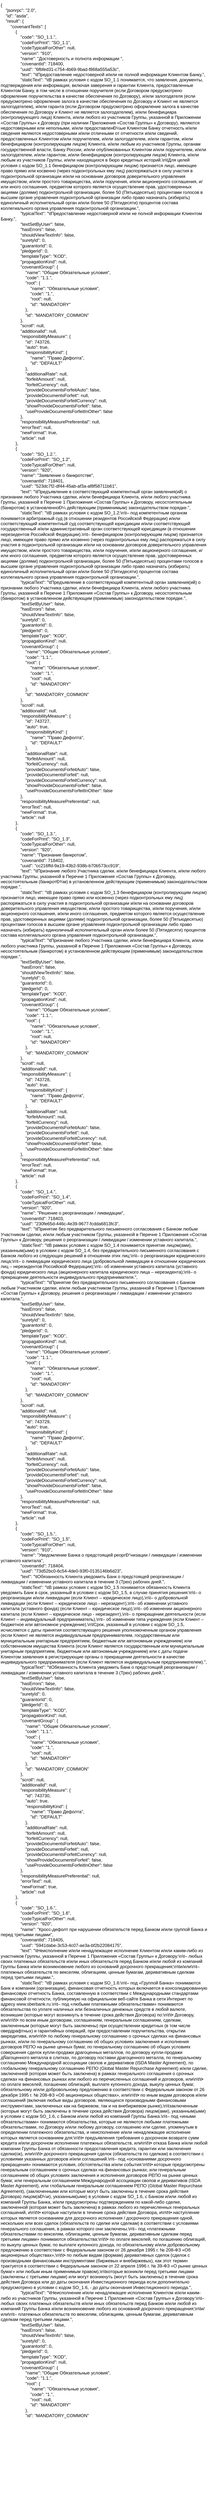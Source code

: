 <mxfile version="27.1.4">
  <diagram name="Страница — 1" id="WULPb32uHRo-QUS4CWuH">
    <mxGraphModel dx="1372" dy="743" grid="1" gridSize="10" guides="1" tooltips="1" connect="1" arrows="1" fold="1" page="1" pageScale="1" pageWidth="827" pageHeight="1169" math="0" shadow="0">
      <root>
        <mxCell id="0" />
        <mxCell id="1" parent="0" />
        <UserObject label="{&#xa;    &quot;jsonrpc&quot;: &quot;2.0&quot;,&#xa;    &quot;id&quot;: &quot;asda&quot;,&#xa;    &quot;result&quot;: {&#xa;        &quot;covenantTexts&quot;: [&#xa;            {&#xa;                &quot;code&quot;: &quot;SO_1.1.&quot;,&#xa;                &quot;codeForPrint&quot;: &quot;SO_1.1&quot;,&#xa;                &quot;codeTypicalForOther&quot;: null,&#xa;                &quot;version&quot;: &quot;910&quot;,&#xa;                &quot;name&quot;: &quot;Достоверность и полнота информации &quot;,&#xa;                &quot;covenantId&quot;: 718400,&#xa;                &quot;uuid&quot;: &quot;6fbfed31-c754-4b69-9bad-f868a555a53c&quot;,&#xa;                &quot;text&quot;: &quot;\tПредоставление недостоверной и/или не полной информации Клиентом Банку.&quot;,&#xa;                &quot;staticText&quot;: &quot;\tВ рамках условия с кодом SO_1.1 понимается, что заявления, документы, подтверждения или информация, включая заверения и гарантии Клиента, предоставленные Клиентом Банку, в том числе в отношении поручителя (если Договором предусмотрено оформление поручительства в качестве обеспечения по Договору), и/или залогодателя (если предусмотрено оформление залога в качестве обеспечения по Договору и Клиент не является залогодателем), и/или гаранта (если Договором предусмотрено оформление залога в качестве обеспечения по Договору и Клиент не является залогодателем), и/или бенефициара (контролирующего лица) Клиента, и/или любого из участников Группы, указанной в Приложении «Состав Группы» к Договору (при наличии Приложения «Состав Группы» к Договору), являются недостоверными или неполными, и/или предоставленÐ½ые Клиентом Банку отчетность и/или сведения являются недостоверными и/или отличными от отчетности и/или сведений, предоставленных Клиентом и/или поручителем, и/или залогодателем, и/или гарантом, и/или бенефициаром (контролирующим лицом) Клиента, и/или любым из участников Группы, органам государственной власти, Банку России, и/или опубликованных Клиентом и/или поручителем, и/или залогодателем, и/или гарантом, и/или бенефициаром (контролирующим лицом) Клиента, и/или любым из участников Группы, и/или находящихся в бюро кредитных историй.\n\tДля целей условия с кодом SO_1.1 бенефициаром (контролирующим лицом) признается лицо, имеющее право прямо или косвенно (через подконтрольных ему лиц) распоряжаться в силу участия в подконтрольной организации и/или на основании договоров доверительного управления имуществом, и/или простого товарищества, и/или поручения, и/или акционерного соглашения, и/или иного соглашения, предметом которого является осуществление прав, удостоверенных акциями (долями) подконтрольной организации, более 50 (Пятьюдесятью) процентами голосов в высшем органе управления подконтрольной организации либо право назначать (избирать) единоличный исполнительный орган и/или более 50 (Пятидесяти) процентов состава коллегиального органа управления подконтрольной организации.&quot;,&#xa;                &quot;typicalText&quot;: &quot;\tПредоставление недостоверной и/или не полной информации Клиентом Банку.&quot;,&#xa;                &quot;textSetByUser&quot;: false,&#xa;                &quot;hasErrors&quot;: false,&#xa;                &quot;shouldViewTextInfo&quot;: false,&#xa;                &quot;suretyId&quot;: 0,&#xa;                &quot;guarantorId&quot;: 0,&#xa;                &quot;pledgerId&quot;: 0,&#xa;                &quot;templateType&quot;: &quot;KOD&quot;,&#xa;                &quot;propagationKind&quot;: null,&#xa;                &quot;covenantGroup&quot;: {&#xa;                    &quot;name&quot;: &quot;Общие Обязательные условия&quot;,&#xa;                    &quot;code&quot;: &quot;1.1.&quot;,&#xa;                    &quot;root&quot;: {&#xa;                        &quot;name&quot;: &quot;Обязательные условия&quot;,&#xa;                        &quot;code&quot;: &quot;1.&quot;,&#xa;                        &quot;root&quot;: null,&#xa;                        &quot;id&quot;: &quot;MANDATORY&quot;&#xa;                    },&#xa;                    &quot;id&quot;: &quot;MANDATORY_COMMON&quot;&#xa;                },&#xa;                &quot;scroll&quot;: null,&#xa;                &quot;additionalId&quot;: null,&#xa;                &quot;responsibilityMeasure&quot;: {&#xa;                    &quot;id&quot;: 743726,&#xa;                    &quot;auto&quot;: true,&#xa;                    &quot;responsibilityKind&quot;: {&#xa;                        &quot;name&quot;: &quot;Право Дефолта&quot;,&#xa;                        &quot;id&quot;: &quot;DEFAULT&quot;&#xa;                    },&#xa;                    &quot;additionalRate&quot;: null,&#xa;                    &quot;forfeitAmount&quot;: null,&#xa;                    &quot;forfeitCurrency&quot;: null,&#xa;                    &quot;provideDocumentsForfeitAuto&quot;: false,&#xa;                    &quot;provideDocumentsForfeit&quot;: null,&#xa;                    &quot;provideDocumentsForfeitCurrency&quot;: null,&#xa;                    &quot;showProvideDocumentsForfeit&quot;: false,&#xa;                    &quot;useProvideDocumentsForfeitInOther&quot;: false&#xa;                },&#xa;                &quot;responsibilityMeasurePreferential&quot;: null,&#xa;                &quot;errorText&quot;: null,&#xa;                &quot;newFormat&quot;: true,&#xa;                &quot;article&quot;: null&#xa;            },&#xa;            {&#xa;                &quot;code&quot;: &quot;SO_1.2.&quot;,&#xa;                &quot;codeForPrint&quot;: &quot;SO_1.2&quot;,&#xa;                &quot;codeTypicalForOther&quot;: null,&#xa;                &quot;version&quot;: &quot;920&quot;,&#xa;                &quot;name&quot;: &quot;Заявление о банкротстве&quot;,&#xa;                &quot;covenantId&quot;: 718401,&#xa;                &quot;uuid&quot;: &quot;523dc7f2-df44-45ab-af3a-af8f58711b61&quot;,&#xa;                &quot;text&quot;: &quot;\tПредъявление в соответствующий компетентный орган заявления(ий) о признании любого Участника сделки, и/или бенефициара Клиента, и/или любого участника Группы, указанной в Перечне 1 Приложения «Состав Группы» к Договору, несостоятельным (банкротом) в установленноÐ¼ действующим (применимым) законодательством порядке.&quot;,&#xa;                &quot;staticText&quot;: &quot;\tВ рамках условия с кодом SO_1.2:\n\t– под компетентным органом понимается арбитражный суд (в отношении резидентов Российской Федерации) и/или соответствующий компетентный суд соответствующей юрисдикции и/или соответствующий государственный и/или административный орган соответствующей юрисдикции (в отношении нерезидентов Российской Федерации).\n\t– бенефициаром (контролирующим лицом) признается лицо, имеющее право прямо или косвенно (через подконтрольных ему лиц) распоряжаться в силу участия в подконтрольной организации и/или на основании договоров доверительного управления имуществом, и/или простого товарищества, и/или поручения, и/или акционерного соглашения, и/или иного соглашения, предметом которого является осуществление прав, удостоверенных акциями (долями) подконтрольной организации, более 50 (Пятьюдесятью) процентами голосов в высшем органе управления подконтрольной организации либо право назначать (избирать) единоличный исполнительный орган и/или более 50 (Пятидесяти) процентов состава коллегиального органа управления подконтрольной организации.&quot;,&#xa;                &quot;typicalText&quot;: &quot;\tПредъявление в соответствующий компетентный орган заявления(ий) о признании любого Участника сделки, и/или бенефициара Клиента, и/или любого участника Группы, указанной в Перечне 1 Приложения «Состав Группы» к Договору, несостоятельным (банкротом) в установленном действующим (применимым) законодательством порядке.&quot;,&#xa;                &quot;textSetByUser&quot;: false,&#xa;                &quot;hasErrors&quot;: false,&#xa;                &quot;shouldViewTextInfo&quot;: false,&#xa;                &quot;suretyId&quot;: 0,&#xa;                &quot;guarantorId&quot;: 0,&#xa;                &quot;pledgerId&quot;: 0,&#xa;                &quot;templateType&quot;: &quot;KOD&quot;,&#xa;                &quot;propagationKind&quot;: null,&#xa;                &quot;covenantGroup&quot;: {&#xa;                    &quot;name&quot;: &quot;Общие Обязательные условия&quot;,&#xa;                    &quot;code&quot;: &quot;1.1.&quot;,&#xa;                    &quot;root&quot;: {&#xa;                        &quot;name&quot;: &quot;Обязательные условия&quot;,&#xa;                        &quot;code&quot;: &quot;1.&quot;,&#xa;                        &quot;root&quot;: null,&#xa;                        &quot;id&quot;: &quot;MANDATORY&quot;&#xa;                    },&#xa;                    &quot;id&quot;: &quot;MANDATORY_COMMON&quot;&#xa;                },&#xa;                &quot;scroll&quot;: null,&#xa;                &quot;additionalId&quot;: null,&#xa;                &quot;responsibilityMeasure&quot;: {&#xa;                    &quot;id&quot;: 743727,&#xa;                    &quot;auto&quot;: true,&#xa;                    &quot;responsibilityKind&quot;: {&#xa;                        &quot;name&quot;: &quot;Право Дефолта&quot;,&#xa;                        &quot;id&quot;: &quot;DEFAULT&quot;&#xa;                    },&#xa;                    &quot;additionalRate&quot;: null,&#xa;                    &quot;forfeitAmount&quot;: null,&#xa;                    &quot;forfeitCurrency&quot;: null,&#xa;                    &quot;provideDocumentsForfeitAuto&quot;: false,&#xa;                    &quot;provideDocumentsForfeit&quot;: null,&#xa;                    &quot;provideDocumentsForfeitCurrency&quot;: null,&#xa;                    &quot;showProvideDocumentsForfeit&quot;: false,&#xa;                    &quot;useProvideDocumentsForfeitInOther&quot;: false&#xa;                },&#xa;                &quot;responsibilityMeasurePreferential&quot;: null,&#xa;                &quot;errorText&quot;: null,&#xa;                &quot;newFormat&quot;: true,&#xa;                &quot;article&quot;: null&#xa;            },&#xa;            {&#xa;                &quot;code&quot;: &quot;SO_1.3.&quot;,&#xa;                &quot;codeForPrint&quot;: &quot;SO_1.3&quot;,&#xa;                &quot;codeTypicalForOther&quot;: null,&#xa;                &quot;version&quot;: &quot;920&quot;,&#xa;                &quot;name&quot;: &quot;Признание банкротом&quot;,&#xa;                &quot;covenantId&quot;: 718402,&#xa;                &quot;uuid&quot;: &quot;cc216ffd-9a19-43b2-938b-b70b573cc919&quot;,&#xa;                &quot;text&quot;: &quot;\tПризнание любого Участника сделки, и/или бенефициара Клиента, и/или любого участника Группы, указанной в Перечне 1 Приложения «Состав Группы» к Договору, несостоятельным (банкротÐ¾м) в установленном действующим (применимым) законодательством порядке.&quot;,&#xa;                &quot;staticText&quot;: &quot;\tВ рамках условия с кодом SO_1.3 бенефициаром (контролирующим лицом) признается лицо, имеющее право прямо или косвенно (через подконтрольных ему лиц) распоряжаться в силу участия в подконтрольной организации и/или на основании договоров доверительного управления имуществом, и/или простого товарищества, и/или поручения, и/или акционерного соглашения, и/или иного соглашения, предметом которого является осуществление прав, удостоверенных акциями (долями) подконтрольной организации, более 50 (Пятьюдесятью) процентами голосов в высшем органе управления подконтрольной организации либо право назначать (избирать) единоличный исполнительный орган и/или более 50 (Пятидесяти) процентов состава коллегиального органа управления подконтрольной организации.&quot;,&#xa;                &quot;typicalText&quot;: &quot;\tПризнание любого Участника сделки, и/или бенефициара Клиента, и/или любого участника Группы, указанной в Перечне 1 Приложения «Состав Группы» к Договору, несостоятельным (банкротом) в установленном действующим (применимым) законодательством порядке.&quot;,&#xa;                &quot;textSetByUser&quot;: false,&#xa;                &quot;hasErrors&quot;: false,&#xa;                &quot;shouldViewTextInfo&quot;: false,&#xa;                &quot;suretyId&quot;: 0,&#xa;                &quot;guarantorId&quot;: 0,&#xa;                &quot;pledgerId&quot;: 0,&#xa;                &quot;templateType&quot;: &quot;KOD&quot;,&#xa;                &quot;propagationKind&quot;: null,&#xa;                &quot;covenantGroup&quot;: {&#xa;                    &quot;name&quot;: &quot;Общие Обязательные условия&quot;,&#xa;                    &quot;code&quot;: &quot;1.1.&quot;,&#xa;                    &quot;root&quot;: {&#xa;                        &quot;name&quot;: &quot;Обязательные условия&quot;,&#xa;                        &quot;code&quot;: &quot;1.&quot;,&#xa;                        &quot;root&quot;: null,&#xa;                        &quot;id&quot;: &quot;MANDATORY&quot;&#xa;                    },&#xa;                    &quot;id&quot;: &quot;MANDATORY_COMMON&quot;&#xa;                },&#xa;                &quot;scroll&quot;: null,&#xa;                &quot;additionalId&quot;: null,&#xa;                &quot;responsibilityMeasure&quot;: {&#xa;                    &quot;id&quot;: 743728,&#xa;                    &quot;auto&quot;: true,&#xa;                    &quot;responsibilityKind&quot;: {&#xa;                        &quot;name&quot;: &quot;Право Дефолта&quot;,&#xa;                        &quot;id&quot;: &quot;DEFAULT&quot;&#xa;                    },&#xa;                    &quot;additionalRate&quot;: null,&#xa;                    &quot;forfeitAmount&quot;: null,&#xa;                    &quot;forfeitCurrency&quot;: null,&#xa;                    &quot;provideDocumentsForfeitAuto&quot;: false,&#xa;                    &quot;provideDocumentsForfeit&quot;: null,&#xa;                    &quot;provideDocumentsForfeitCurrency&quot;: null,&#xa;                    &quot;showProvideDocumentsForfeit&quot;: false,&#xa;                    &quot;useProvideDocumentsForfeitInOther&quot;: false&#xa;                },&#xa;                &quot;responsibilityMeasurePreferential&quot;: null,&#xa;                &quot;errorText&quot;: null,&#xa;                &quot;newFormat&quot;: true,&#xa;                &quot;article&quot;: null&#xa;            },&#xa;            {&#xa;                &quot;code&quot;: &quot;SO_1.4.&quot;,&#xa;                &quot;codeForPrint&quot;: &quot;SO_1.4&quot;,&#xa;                &quot;codeTypicalForOther&quot;: null,&#xa;                &quot;version&quot;: &quot;920&quot;,&#xa;                &quot;name&quot;: &quot;Решение о реорганизации / ликвидации&quot;,&#xa;                &quot;covenantId&quot;: 718403,&#xa;                &quot;uuid&quot;: &quot;230fe65d-446c-4e39-9677-fcdda6813fc3&quot;,&#xa;                &quot;text&quot;: &quot;\tПринятие без предварительного письменного согласования с Банком любым Участником сделки, и/или любым участником Группы, указанной в Перечне 1 Приложения «Состав Группы» к Договору, решения о реорганизации / ликвидации / изменении уставного капитала.&quot;,&#xa;                &quot;staticText&quot;: &quot;\tВ рамках условия с кодом SO_1.4 понимается принятие лицом(ами), указанным(ыми) в условии с кодом SO_1.4, без предварительного письменного согласования с Банком любого из следующих решений в отношении этих лиц:\n\t– о реорганизации юридического лица;\n\t– о ликвидации юридического лица (добровольной ликвидации в отношении юридических лиц – нерезидентов Российской Федерации);\n\t– об изменении уставного капитала (уставного фонда) юридического лица (акционерного капитала юридического лица – нерезидента);\n\t– о прекращении деятельности индивидуального предпринимателя.&quot;,&#xa;                &quot;typicalText&quot;: &quot;\tПринятие без предварительного письменного согласования с Банком любым Участником сделки, и/или любым участником Группы, указанной в Перечне 1 Приложения «Состав Группы» к Договору, решения о реорганизации / ликвидации / изменении уставного капитала.&quot;,&#xa;                &quot;textSetByUser&quot;: false,&#xa;                &quot;hasErrors&quot;: false,&#xa;                &quot;shouldViewTextInfo&quot;: false,&#xa;                &quot;suretyId&quot;: 0,&#xa;                &quot;guarantorId&quot;: 0,&#xa;                &quot;pledgerId&quot;: 0,&#xa;                &quot;templateType&quot;: &quot;KOD&quot;,&#xa;                &quot;propagationKind&quot;: null,&#xa;                &quot;covenantGroup&quot;: {&#xa;                    &quot;name&quot;: &quot;Общие Обязательные условия&quot;,&#xa;                    &quot;code&quot;: &quot;1.1.&quot;,&#xa;                    &quot;root&quot;: {&#xa;                        &quot;name&quot;: &quot;Обязательные условия&quot;,&#xa;                        &quot;code&quot;: &quot;1.&quot;,&#xa;                        &quot;root&quot;: null,&#xa;                        &quot;id&quot;: &quot;MANDATORY&quot;&#xa;                    },&#xa;                    &quot;id&quot;: &quot;MANDATORY_COMMON&quot;&#xa;                },&#xa;                &quot;scroll&quot;: null,&#xa;                &quot;additionalId&quot;: null,&#xa;                &quot;responsibilityMeasure&quot;: {&#xa;                    &quot;id&quot;: 743729,&#xa;                    &quot;auto&quot;: true,&#xa;                    &quot;responsibilityKind&quot;: {&#xa;                        &quot;name&quot;: &quot;Право Дефолта&quot;,&#xa;                        &quot;id&quot;: &quot;DEFAULT&quot;&#xa;                    },&#xa;                    &quot;additionalRate&quot;: null,&#xa;                    &quot;forfeitAmount&quot;: null,&#xa;                    &quot;forfeitCurrency&quot;: null,&#xa;                    &quot;provideDocumentsForfeitAuto&quot;: false,&#xa;                    &quot;provideDocumentsForfeit&quot;: null,&#xa;                    &quot;provideDocumentsForfeitCurrency&quot;: null,&#xa;                    &quot;showProvideDocumentsForfeit&quot;: false,&#xa;                    &quot;useProvideDocumentsForfeitInOther&quot;: false&#xa;                },&#xa;                &quot;responsibilityMeasurePreferential&quot;: null,&#xa;                &quot;errorText&quot;: null,&#xa;                &quot;newFormat&quot;: true,&#xa;                &quot;article&quot;: null&#xa;            },&#xa;            {&#xa;                &quot;code&quot;: &quot;SO_1.5.&quot;,&#xa;                &quot;codeForPrint&quot;: &quot;SO_1.5&quot;,&#xa;                &quot;codeTypicalForOther&quot;: null,&#xa;                &quot;version&quot;: &quot;910&quot;,&#xa;                &quot;name&quot;: &quot;Уведомление Банка о предстоящей реоргÐ°низации / ликвидации / изменении уставного капитала&quot;,&#xa;                &quot;covenantId&quot;: 718404,&#xa;                &quot;uuid&quot;: &quot;73d52bc0-6c54-4de0-93f0-0135146b6d23&quot;,&#xa;                &quot;text&quot;: &quot;\tОбязанность Клиента уведомить Банк о предстоящей реорганизации / ликвидации / изменении уставного капитала в течение 3 (Трех) рабочих дней.&quot;,&#xa;                &quot;staticText&quot;: &quot;\tВ рамках условия с кодом SO_1.5 понимается обязанность Клиента уведомить Банк в срок, указанный в условии с кодом SO_1.5, в случае принятия решения:\n\t– о реорганизации и/или ликвидации (если Клиент – юридическое лицо),\n\t– о добровольной ликвидации (если Клиент – юридическое лицо - нерезидент),\n\t– об изменении уставного капитала (уставного фонда) (если Клиент – юридическое лицо),\n\t– об изменении акционерного капитала (если Клиент – юридическое лицо - нерезидент),\n\t– о прекращении деятельности (если Клиент – индивидуальный предприниматель),\n\t– об изменении типа учреждения (если Клиент – бюджетное или автономное учреждение).\n\tСрок, указанный в условии с кодом SO_1.5, исчисляется с даты принятия соответствующего решения уполномоченным органом управления (если Клиент не является индивидуальным предпринимателем, государственным или муниципальным унитарным предприятием, бюджетным или автономным учреждением) или собственником имущества Клиента (если Клиент является государственным или муниципальным унитарным предприятием, бюджетным или автономным учреждением) или с даты подачи Клиентом заявления в регистрирующие органы о прекращении деятельности в качестве индивидуального предпринимателя (если Клиент является индивидуальным предпринимателем).&quot;,&#xa;                &quot;typicalText&quot;: &quot;\tОбязанность Клиента уведомить Банк о предстоящей реорганизации / ликвидации / изменении уставного капитала в течение 3 (Трех) рабочих дней.&quot;,&#xa;                &quot;textSetByUser&quot;: false,&#xa;                &quot;hasErrors&quot;: false,&#xa;                &quot;shouldViewTextInfo&quot;: false,&#xa;                &quot;suretyId&quot;: 0,&#xa;                &quot;guarantorId&quot;: 0,&#xa;                &quot;pledgerId&quot;: 0,&#xa;                &quot;templateType&quot;: &quot;KOD&quot;,&#xa;                &quot;propagationKind&quot;: null,&#xa;                &quot;covenantGroup&quot;: {&#xa;                    &quot;name&quot;: &quot;Общие Обязательные условия&quot;,&#xa;                    &quot;code&quot;: &quot;1.1.&quot;,&#xa;                    &quot;root&quot;: {&#xa;                        &quot;name&quot;: &quot;Обязательные условия&quot;,&#xa;                        &quot;code&quot;: &quot;1.&quot;,&#xa;                        &quot;root&quot;: null,&#xa;                        &quot;id&quot;: &quot;MANDATORY&quot;&#xa;                    },&#xa;                    &quot;id&quot;: &quot;MANDATORY_COMMON&quot;&#xa;                },&#xa;                &quot;scroll&quot;: null,&#xa;                &quot;additionalId&quot;: null,&#xa;                &quot;responsibilityMeasure&quot;: {&#xa;                    &quot;id&quot;: 743730,&#xa;                    &quot;auto&quot;: true,&#xa;                    &quot;responsibilityKind&quot;: {&#xa;                        &quot;name&quot;: &quot;Право Дефолта&quot;,&#xa;                        &quot;id&quot;: &quot;DEFAULT&quot;&#xa;                    },&#xa;                    &quot;additionalRate&quot;: null,&#xa;                    &quot;forfeitAmount&quot;: null,&#xa;                    &quot;forfeitCurrency&quot;: null,&#xa;                    &quot;provideDocumentsForfeitAuto&quot;: false,&#xa;                    &quot;provideDocumentsForfeit&quot;: null,&#xa;                    &quot;provideDocumentsForfeitCurrency&quot;: null,&#xa;                    &quot;showProvideDocumentsForfeit&quot;: false,&#xa;                    &quot;useProvideDocumentsForfeitInOther&quot;: false&#xa;                },&#xa;                &quot;responsibilityMeasurePreferential&quot;: null,&#xa;                &quot;errorText&quot;: null,&#xa;                &quot;newFormat&quot;: true,&#xa;                &quot;article&quot;: null&#xa;            },&#xa;            {&#xa;                &quot;code&quot;: &quot;SO_1.6.&quot;,&#xa;                &quot;codeForPrint&quot;: &quot;SO_1.6&quot;,&#xa;                &quot;codeTypicalForOther&quot;: null,&#xa;                &quot;version&quot;: &quot;920&quot;,&#xa;                &quot;name&quot;: &quot;Кросс-дефолт при нарушении обязательств перед Банком и/или группой Банка и перед третьими лицами&quot;,&#xa;                &quot;covenantId&quot;: 718405,&#xa;                &quot;uuid&quot;: &quot;5941dabe-3c53-4c07-ae3a-bf2b22084175&quot;,&#xa;                &quot;text&quot;: &quot;\tНеисполнение и/или ненадлежащее исполнение Клиентом и/или каким-либо из участников Группы, указанной в Перечне 1 Приложения «Состав Группы» к Договору:\n\t– любых своих платежных обязательств и/или иных обязательств перед Банком и/или любой из компаний Группы Банка и/или возникновение любого из оснований досрочного прекращения;\n\tи/или\n\t– платежных обязательств по векселям, облигациям, ценным бумагам, деривативным сделкам перед третьими лицами.&quot;,&#xa;                &quot;staticText&quot;: &quot;\tВ рамках условия с кодом SO_1.6:\n\t– под «Группой Банка» понимаются Банк и компании (организации), финансовая отчетность которых включается в консолидированную финансовую отчетность Банка, составленную в соответствии с Международными стандартами финансовой отчетности, публикуемую на официальном веб-сайте Банка в сети Интернет по адресу www.sberbank.ru.\n\t– под «любыми платежными обязательствами» понимаются обязательства по уплате наличных или безналичных денежных средств в любой валюте, возникшие (которые могут возникнуть в течение срока действия Договора) по:\n\t\t• Договору, или\n\t\t• по всем иным договорам, соглашениям, генеральным соглашениям, сделкам, заключенным (которые могут быть заключены) при осуществлении кредитных (в том числе овердрафтных) и гарантийных операций, при предоставлении поручительства, открытии аккредитива, или\n\t\t• по любому генеральному соглашению о срочных сделках на финансовых рынках, и/или по генеральному соглашению об общих условиях заключения и исполнения договоров РЕПО на рынке ценных бумаг, по генеральному соглашению об общих условиях совершения сделок купли-продажи драгоценных металлов, по договору купли-продажи дÑагоценного металла в слитках, по договору поставки драгоценного металла, по генеральному соглашению Международной ассоциации свопов и деривативов (ISDA Master Agreement), по глобальному генеральному соглашению РЕПО (Global Master Repurchase Agreement) и/или сделке, заключенной (которая может быть заключена) в рамках генерального соглашения о срочных сделках на финансовых рынках или любого из перечисленных соглашений и договоров, или\n\t\t• по оплате векселей, погашению облигаций, выплате купонного дохода, выкупу ценных бумаг, обязательному и/или добровольному предложению в соответствии с Федеральным законом от 26 декабря 1995 г. № 208-ФЗ «Об акционерных обществах», или\n\t\t• по иным видам договоров и/или соглашений (включая любые виды договоров, являющихся производными финансовыми инструментами, заключенных как на биржевом, так и на внебиржевом рынке),\n\tзаключенным (которые могут быть заключены в течение срока действия Договора) лицом(ами), указанным(ыми) в условии с кодом SO_1.6, с Банком и/или любой из компаний Группы Банка.\n\t– под «иными обязательствами» понимаются обязательства, которые не являются любыми платежными обязательствами, по Договору и/или любому договору, соглашению или сделке, упомянутым в определении платежного обязательства, и неисполнение и/или ненадлежащее исполнение которых является основанием для:\n\t\t• предъявления требования о досрочном возврате сумм кредита и/или досрочном исполнении платежных обязательств, или\n\t\t• отказа Банка и/или любой компании Группы Банка от обязанности предоставления кредита, гарантии или заключения сделки(ок), или\n\t\t• досрочного прекращения сделок (обязательств по сделкам) в соответствии с условиями указанных договоров и/или соглашений.\n\t– под «основаниями досрочного прекращения» понимаются условия, обстоятельства и/или события:\n\t\t• которые предусмотрены генеральным соглашением о срочных сделках на финансовых рынках, или генеральным соглашением об общих условиях заключения и исполнения договоров РЕПО на рынке ценных бумаг, или генеральным соглашением Международной ассоциации свопов и деривативов (ISDA Master Agreement), или глобальным генеральным соглашением РЕПО (Global Master Repurchase Agreement), (заключенными или которые могут быть заключены в течение срока действия Договора) лицом(аÐ¼и), указанным(ыми) в условии с кодом SO_1.6, с Банком и/или любой из компаний Группы Банка, и/или предусмотрены подтверждением по какой-либо сделке, заключенной (которая может быть заключена) в рамках любого из перечисленных генеральных соглашений, и\n\t\t• которые наступили в течение срока действия Договора, и\n\t\t• наступление которых является основанием для досрочного исполнения / досрочного прекращения одной, нескольких или всех сделок (обязательств по сделке или сделкам) в соответствии с условиями генерального соглашения, в рамках которого они заключены.\n\t– под «платежными обязательствами по векселям, облигациям, ценным бумагам, деривативным сделкам перед третьими лицами» понимаются обязательства:\n\t\t• по оплате векселей, по погашению облигаций, по выкупу ценных бумаг, по выплате купонного дохода, по обязательному и/или добровольному предложению в соответствии с Федеральным законом от 26 декабря 1995 г. № 208-ФЗ «Об акционерных обществах»,\n\t\t• по любым видам (формам) деривативных сделок (сделок с производными финансовыми инструментами (биржевых и внебиржевых), как этот термин трактуется в соответствии с Федеральным законом от 22 апреля 1996 г. № 39-ФЗ «О рынке ценных бумаг» или любым иным применимым правом),\n\tкоторые возникли перед третьими лицами (заключены с третьими лицами) или могут возникнуть (могут быть заключены) в течение срока действия Договора или до даты окончания Инвестиционного периода если дополнительно предусмотрено в условии с кодом SO_1.6, - до даты окончания Инвестиционного периода.&quot;,&#xa;                &quot;typicalText&quot;: &quot;\tНеисполнение и/или ненадлежащее исполнение Клиентом и/или каким-либо из участников Группы, указанной в Перечне 1 Приложения «Состав Группы» к Договору:\n\t– любых своих платежных обязательств и/или иных обязательств перед Банком и/или любой из компаний Группы Банка и/или возникновение любого из оснований досрочного прекращения;\n\tи/или\n\t– платежных обязательств по векселям, облигациям, ценным бумагам, деривативным сделкам перед третьими лицами.&quot;,&#xa;                &quot;textSetByUser&quot;: false,&#xa;                &quot;hasErrors&quot;: false,&#xa;                &quot;shouldViewTextInfo&quot;: false,&#xa;                &quot;suretyId&quot;: 0,&#xa;                &quot;guarantorId&quot;: 0,&#xa;                &quot;pledgerId&quot;: 0,&#xa;                &quot;templateType&quot;: &quot;KOD&quot;,&#xa;                &quot;propagationKind&quot;: null,&#xa;                &quot;covenantGroup&quot;: {&#xa;                    &quot;name&quot;: &quot;Общие Обязательные условия&quot;,&#xa;                    &quot;code&quot;: &quot;1.1.&quot;,&#xa;                    &quot;root&quot;: {&#xa;                        &quot;name&quot;: &quot;Обязательные условия&quot;,&#xa;                        &quot;code&quot;: &quot;1.&quot;,&#xa;                        &quot;root&quot;: null,&#xa;                        &quot;id&quot;: &quot;MANDATORY&quot;&#xa;                    },&#xa;                    &quot;id&quot;: &quot;MANDATORY_COMMON&quot;" link="{&#xa;    &quot;jsonrpc&quot;: &quot;2.0&quot;,&#xa;    &quot;id&quot;: &quot;asda&quot;,&#xa;    &quot;result&quot;: {&#xa;        &quot;covenantTexts&quot;: [&#xa;            {&#xa;                &quot;code&quot;: &quot;SO_1.1.&quot;,&#xa;                &quot;codeForPrint&quot;: &quot;SO_1.1&quot;,&#xa;                &quot;codeTypicalForOther&quot;: null,&#xa;                &quot;version&quot;: &quot;910&quot;,&#xa;                &quot;name&quot;: &quot;Достоверность и полнота информации &quot;,&#xa;                &quot;covenantId&quot;: 718400,&#xa;                &quot;uuid&quot;: &quot;6fbfed31-c754-4b69-9bad-f868a555a53c&quot;,&#xa;                &quot;text&quot;: &quot;\tПредоставление недостоверной и/или не полной информации Клиентом Банку.&quot;,&#xa;                &quot;staticText&quot;: &quot;\tВ рамках условия с кодом SO_1.1 понимается, что заявления, документы, подтверждения или информация, включая заверения и гарантии Клиента, предоставленные Клиентом Банку, в том числе в отношении поручителя (если Договором предусмотрено оформление поручительства в качестве обеспечения по Договору), и/или залогодателя (если предусмотрено оформление залога в качестве обеспечения по Договору и Клиент не является залогодателем), и/или гаранта (если Договором предусмотрено оформление залога в качестве обеспечения по Договору и Клиент не является залогодателем), и/или бенефициара (контролирующего лица) Клиента, и/или любого из участников Группы, указанной в Приложении «Состав Группы» к Договору (при наличии Приложения «Состав Группы» к Договору), являются недостоверными или неполными, и/или предоставленÐ½ые Клиентом Банку отчетность и/или сведения являются недостоверными и/или отличными от отчетности и/или сведений, предоставленных Клиентом и/или поручителем, и/или залогодателем, и/или гарантом, и/или бенефициаром (контролирующим лицом) Клиента, и/или любым из участников Группы, органам государственной власти, Банку России, и/или опубликованных Клиентом и/или поручителем, и/или залогодателем, и/или гарантом, и/или бенефициаром (контролирующим лицом) Клиента, и/или любым из участников Группы, и/или находящихся в бюро кредитных историй.\n\tДля целей условия с кодом SO_1.1 бенефициаром (контролирующим лицом) признается лицо, имеющее право прямо или косвенно (через подконтрольных ему лиц) распоряжаться в силу участия в подконтрольной организации и/или на основании договоров доверительного управления имуществом, и/или простого товарищества, и/или поручения, и/или акционерного соглашения, и/или иного соглашения, предметом которого является осуществление прав, удостоверенных акциями (долями) подконтрольной организации, более 50 (Пятьюдесятью) процентами голосов в высшем органе управления подконтрольной организации либо право назначать (избирать) единоличный исполнительный орган и/или более 50 (Пятидесяти) процентов состава коллегиального органа управления подконтрольной организации.&quot;,&#xa;                &quot;typicalText&quot;: &quot;\tПредоставление недостоверной и/или не полной информации Клиентом Банку.&quot;,&#xa;                &quot;textSetByUser&quot;: false,&#xa;                &quot;hasErrors&quot;: false,&#xa;                &quot;shouldViewTextInfo&quot;: false,&#xa;                &quot;suretyId&quot;: 0,&#xa;                &quot;guarantorId&quot;: 0,&#xa;                &quot;pledgerId&quot;: 0,&#xa;                &quot;templateType&quot;: &quot;KOD&quot;,&#xa;                &quot;propagationKind&quot;: null,&#xa;                &quot;covenantGroup&quot;: {&#xa;                    &quot;name&quot;: &quot;Общие Обязательные условия&quot;,&#xa;                    &quot;code&quot;: &quot;1.1.&quot;,&#xa;                    &quot;root&quot;: {&#xa;                        &quot;name&quot;: &quot;Обязательные условия&quot;,&#xa;                        &quot;code&quot;: &quot;1.&quot;,&#xa;                        &quot;root&quot;: null,&#xa;                        &quot;id&quot;: &quot;MANDATORY&quot;&#xa;                    },&#xa;                    &quot;id&quot;: &quot;MANDATORY_COMMON&quot;&#xa;                },&#xa;                &quot;scroll&quot;: null,&#xa;                &quot;additionalId&quot;: null,&#xa;                &quot;responsibilityMeasure&quot;: {&#xa;                    &quot;id&quot;: 743726,&#xa;                    &quot;auto&quot;: true,&#xa;                    &quot;responsibilityKind&quot;: {&#xa;                        &quot;name&quot;: &quot;Право Дефолта&quot;,&#xa;                        &quot;id&quot;: &quot;DEFAULT&quot;&#xa;                    },&#xa;                    &quot;additionalRate&quot;: null,&#xa;                    &quot;forfeitAmount&quot;: null,&#xa;                    &quot;forfeitCurrency&quot;: null,&#xa;                    &quot;provideDocumentsForfeitAuto&quot;: false,&#xa;                    &quot;provideDocumentsForfeit&quot;: null,&#xa;                    &quot;provideDocumentsForfeitCurrency&quot;: null,&#xa;                    &quot;showProvideDocumentsForfeit&quot;: false,&#xa;                    &quot;useProvideDocumentsForfeitInOther&quot;: false&#xa;                },&#xa;                &quot;responsibilityMeasurePreferential&quot;: null,&#xa;                &quot;errorText&quot;: null,&#xa;                &quot;newFormat&quot;: true,&#xa;                &quot;article&quot;: null&#xa;            },&#xa;            {&#xa;                &quot;code&quot;: &quot;SO_1.2.&quot;,&#xa;                &quot;codeForPrint&quot;: &quot;SO_1.2&quot;,&#xa;                &quot;codeTypicalForOther&quot;: null,&#xa;                &quot;version&quot;: &quot;920&quot;,&#xa;                &quot;name&quot;: &quot;Заявление о банкротстве&quot;,&#xa;                &quot;covenantId&quot;: 718401,&#xa;                &quot;uuid&quot;: &quot;523dc7f2-df44-45ab-af3a-af8f58711b61&quot;,&#xa;                &quot;text&quot;: &quot;\tПредъявление в соответствующий компетентный орган заявления(ий) о признании любого Участника сделки, и/или бенефициара Клиента, и/или любого участника Группы, указанной в Перечне 1 Приложения «Состав Группы» к Договору, несостоятельным (банкротом) в установленноÐ¼ действующим (применимым) законодательством порядке.&quot;,&#xa;                &quot;staticText&quot;: &quot;\tВ рамках условия с кодом SO_1.2:\n\t– под компетентным органом понимается арбитражный суд (в отношении резидентов Российской Федерации) и/или соответствующий компетентный суд соответствующей юрисдикции и/или соответствующий государственный и/или административный орган соответствующей юрисдикции (в отношении нерезидентов Российской Федерации).\n\t– бенефициаром (контролирующим лицом) признается лицо, имеющее право прямо или косвенно (через подконтрольных ему лиц) распоряжаться в силу участия в подконтрольной организации и/или на основании договоров доверительного управления имуществом, и/или простого товарищества, и/или поручения, и/или акционерного соглашения, и/или иного соглашения, предметом которого является осуществление прав, удостоверенных акциями (долями) подконтрольной организации, более 50 (Пятьюдесятью) процентами голосов в высшем органе управления подконтрольной организации либо право назначать (избирать) единоличный исполнительный орган и/или более 50 (Пятидесяти) процентов состава коллегиального органа управления подконтрольной организации.&quot;,&#xa;                &quot;typicalText&quot;: &quot;\tПредъявление в соответствующий компетентный орган заявления(ий) о признании любого Участника сделки, и/или бенефициара Клиента, и/или любого участника Группы, указанной в Перечне 1 Приложения «Состав Группы» к Договору, несостоятельным (банкротом) в установленном действующим (применимым) законодательством порядке.&quot;,&#xa;                &quot;textSetByUser&quot;: false,&#xa;                &quot;hasErrors&quot;: false,&#xa;                &quot;shouldViewTextInfo&quot;: false,&#xa;                &quot;suretyId&quot;: 0,&#xa;                &quot;guarantorId&quot;: 0,&#xa;                &quot;pledgerId&quot;: 0,&#xa;                &quot;templateType&quot;: &quot;KOD&quot;,&#xa;                &quot;propagationKind&quot;: null,&#xa;                &quot;covenantGroup&quot;: {&#xa;                    &quot;name&quot;: &quot;Общие Обязательные условия&quot;,&#xa;                    &quot;code&quot;: &quot;1.1.&quot;,&#xa;                    &quot;root&quot;: {&#xa;                        &quot;name&quot;: &quot;Обязательные условия&quot;,&#xa;                        &quot;code&quot;: &quot;1.&quot;,&#xa;                        &quot;root&quot;: null,&#xa;                        &quot;id&quot;: &quot;MANDATORY&quot;&#xa;                    },&#xa;                    &quot;id&quot;: &quot;MANDATORY_COMMON&quot;&#xa;                },&#xa;                &quot;scroll&quot;: null,&#xa;                &quot;additionalId&quot;: null,&#xa;                &quot;responsibilityMeasure&quot;: {&#xa;                    &quot;id&quot;: 743727,&#xa;                    &quot;auto&quot;: true,&#xa;                    &quot;responsibilityKind&quot;: {&#xa;                        &quot;name&quot;: &quot;Право Дефолта&quot;,&#xa;                        &quot;id&quot;: &quot;DEFAULT&quot;&#xa;                    },&#xa;                    &quot;additionalRate&quot;: null,&#xa;                    &quot;forfeitAmount&quot;: null,&#xa;                    &quot;forfeitCurrency&quot;: null,&#xa;                    &quot;provideDocumentsForfeitAuto&quot;: false,&#xa;                    &quot;provideDocumentsForfeit&quot;: null,&#xa;                    &quot;provideDocumentsForfeitCurrency&quot;: null,&#xa;                    &quot;showProvideDocumentsForfeit&quot;: false,&#xa;                    &quot;useProvideDocumentsForfeitInOther&quot;: false&#xa;                },&#xa;                &quot;responsibilityMeasurePreferential&quot;: null,&#xa;                &quot;errorText&quot;: null,&#xa;                &quot;newFormat&quot;: true,&#xa;                &quot;article&quot;: null&#xa;            },&#xa;            {&#xa;                &quot;code&quot;: &quot;SO_1.3.&quot;,&#xa;                &quot;codeForPrint&quot;: &quot;SO_1.3&quot;,&#xa;                &quot;codeTypicalForOther&quot;: null,&#xa;                &quot;version&quot;: &quot;920&quot;,&#xa;                &quot;name&quot;: &quot;Признание банкротом&quot;,&#xa;                &quot;covenantId&quot;: 718402,&#xa;                &quot;uuid&quot;: &quot;cc216ffd-9a19-43b2-938b-b70b573cc919&quot;,&#xa;                &quot;text&quot;: &quot;\tПризнание любого Участника сделки, и/или бенефициара Клиента, и/или любого участника Группы, указанной в Перечне 1 Приложения «Состав Группы» к Договору, несостоятельным (банкротÐ¾м) в установленном действующим (применимым) законодательством порядке.&quot;,&#xa;                &quot;staticText&quot;: &quot;\tВ рамках условия с кодом SO_1.3 бенефициаром (контролирующим лицом) признается лицо, имеющее право прямо или косвенно (через подконтрольных ему лиц) распоряжаться в силу участия в подконтрольной организации и/или на основании договоров доверительного управления имуществом, и/или простого товарищества, и/или поручения, и/или акционерного соглашения, и/или иного соглашения, предметом которого является осуществление прав, удостоверенных акциями (долями) подконтрольной организации, более 50 (Пятьюдесятью) процентами голосов в высшем органе управления подконтрольной организации либо право назначать (избирать) единоличный исполнительный орган и/или более 50 (Пятидесяти) процентов состава коллегиального органа управления подконтрольной организации.&quot;,&#xa;                &quot;typicalText&quot;: &quot;\tПризнание любого Участника сделки, и/или бенефициара Клиента, и/или любого участника Группы, указанной в Перечне 1 Приложения «Состав Группы» к Договору, несостоятельным (банкротом) в установленном действующим (применимым) законодательством порядке.&quot;,&#xa;                &quot;textSetByUser&quot;: false,&#xa;                &quot;hasErrors&quot;: false,&#xa;                &quot;shouldViewTextInfo&quot;: false,&#xa;                &quot;suretyId&quot;: 0,&#xa;                &quot;guarantorId&quot;: 0,&#xa;                &quot;pledgerId&quot;: 0,&#xa;                &quot;templateType&quot;: &quot;KOD&quot;,&#xa;                &quot;propagationKind&quot;: null,&#xa;                &quot;covenantGroup&quot;: {&#xa;                    &quot;name&quot;: &quot;Общие Обязательные условия&quot;,&#xa;                    &quot;code&quot;: &quot;1.1.&quot;,&#xa;                    &quot;root&quot;: {&#xa;                        &quot;name&quot;: &quot;Обязательные условия&quot;,&#xa;                        &quot;code&quot;: &quot;1.&quot;,&#xa;                        &quot;root&quot;: null,&#xa;                        &quot;id&quot;: &quot;MANDATORY&quot;&#xa;                    },&#xa;                    &quot;id&quot;: &quot;MANDATORY_COMMON&quot;&#xa;                },&#xa;                &quot;scroll&quot;: null,&#xa;                &quot;additionalId&quot;: null,&#xa;                &quot;responsibilityMeasure&quot;: {&#xa;                    &quot;id&quot;: 743728,&#xa;                    &quot;auto&quot;: true,&#xa;                    &quot;responsibilityKind&quot;: {&#xa;                        &quot;name&quot;: &quot;Право Дефолта&quot;,&#xa;                        &quot;id&quot;: &quot;DEFAULT&quot;&#xa;                    },&#xa;                    &quot;additionalRate&quot;: null,&#xa;                    &quot;forfeitAmount&quot;: null,&#xa;                    &quot;forfeitCurrency&quot;: null,&#xa;                    &quot;provideDocumentsForfeitAuto&quot;: false,&#xa;                    &quot;provideDocumentsForfeit&quot;: null,&#xa;                    &quot;provideDocumentsForfeitCurrency&quot;: null,&#xa;                    &quot;showProvideDocumentsForfeit&quot;: false,&#xa;                    &quot;useProvideDocumentsForfeitInOther&quot;: false&#xa;                },&#xa;                &quot;responsibilityMeasurePreferential&quot;: null,&#xa;                &quot;errorText&quot;: null,&#xa;                &quot;newFormat&quot;: true,&#xa;                &quot;article&quot;: null&#xa;            },&#xa;            {&#xa;                &quot;code&quot;: &quot;SO_1.4.&quot;,&#xa;                &quot;codeForPrint&quot;: &quot;SO_1.4&quot;,&#xa;                &quot;codeTypicalForOther&quot;: null,&#xa;                &quot;version&quot;: &quot;920&quot;,&#xa;                &quot;name&quot;: &quot;Решение о реорганизации / ликвидации&quot;,&#xa;                &quot;covenantId&quot;: 718403,&#xa;                &quot;uuid&quot;: &quot;230fe65d-446c-4e39-9677-fcdda6813fc3&quot;,&#xa;                &quot;text&quot;: &quot;\tПринятие без предварительного письменного согласования с Банком любым Участником сделки, и/или любым участником Группы, указанной в Перечне 1 Приложения «Состав Группы» к Договору, решения о реорганизации / ликвидации / изменении уставного капитала.&quot;,&#xa;                &quot;staticText&quot;: &quot;\tВ рамках условия с кодом SO_1.4 понимается принятие лицом(ами), указанным(ыми) в условии с кодом SO_1.4, без предварительного письменного согласования с Банком любого из следующих решений в отношении этих лиц:\n\t– о реорганизации юридического лица;\n\t– о ликвидации юридического лица (добровольной ликвидации в отношении юридических лиц – нерезидентов Российской Федерации);\n\t– об изменении уставного капитала (уставного фонда) юридического лица (акционерного капитала юридического лица – нерезидента);\n\t– о прекращении деятельности индивидуального предпринимателя.&quot;,&#xa;                &quot;typicalText&quot;: &quot;\tПринятие без предварительного письменного согласования с Банком любым Участником сделки, и/или любым участником Группы, указанной в Перечне 1 Приложения «Состав Группы» к Договору, решения о реорганизации / ликвидации / изменении уставного капитала.&quot;,&#xa;                &quot;textSetByUser&quot;: false,&#xa;                &quot;hasErrors&quot;: false,&#xa;                &quot;shouldViewTextInfo&quot;: false,&#xa;                &quot;suretyId&quot;: 0,&#xa;                &quot;guarantorId&quot;: 0,&#xa;                &quot;pledgerId&quot;: 0,&#xa;                &quot;templateType&quot;: &quot;KOD&quot;,&#xa;                &quot;propagationKind&quot;: null,&#xa;                &quot;covenantGroup&quot;: {&#xa;                    &quot;name&quot;: &quot;Общие Обязательные условия&quot;,&#xa;                    &quot;code&quot;: &quot;1.1.&quot;,&#xa;                    &quot;root&quot;: {&#xa;                        &quot;name&quot;: &quot;Обязательные условия&quot;,&#xa;                        &quot;code&quot;: &quot;1.&quot;,&#xa;                        &quot;root&quot;: null,&#xa;                        &quot;id&quot;: &quot;MANDATORY&quot;&#xa;                    },&#xa;                    &quot;id&quot;: &quot;MANDATORY_COMMON&quot;&#xa;                },&#xa;                &quot;scroll&quot;: null,&#xa;                &quot;additionalId&quot;: null,&#xa;                &quot;responsibilityMeasure&quot;: {&#xa;                    &quot;id&quot;: 743729,&#xa;                    &quot;auto&quot;: true,&#xa;                    &quot;responsibilityKind&quot;: {&#xa;                        &quot;name&quot;: &quot;Право Дефолта&quot;,&#xa;                        &quot;id&quot;: &quot;DEFAULT&quot;&#xa;                    },&#xa;                    &quot;additionalRate&quot;: null,&#xa;                    &quot;forfeitAmount&quot;: null,&#xa;                    &quot;forfeitCurrency&quot;: null,&#xa;                    &quot;provideDocumentsForfeitAuto&quot;: false,&#xa;                    &quot;provideDocumentsForfeit&quot;: null,&#xa;                    &quot;provideDocumentsForfeitCurrency&quot;: null,&#xa;                    &quot;showProvideDocumentsForfeit&quot;: false,&#xa;                    &quot;useProvideDocumentsForfeitInOther&quot;: false&#xa;                },&#xa;                &quot;responsibilityMeasurePreferential&quot;: null,&#xa;                &quot;errorText&quot;: null,&#xa;                &quot;newFormat&quot;: true,&#xa;                &quot;article&quot;: null&#xa;            },&#xa;            {&#xa;                &quot;code&quot;: &quot;SO_1.5.&quot;,&#xa;                &quot;codeForPrint&quot;: &quot;SO_1.5&quot;,&#xa;                &quot;codeTypicalForOther&quot;: null,&#xa;                &quot;version&quot;: &quot;910&quot;,&#xa;                &quot;name&quot;: &quot;Уведомление Банка о предстоящей реоргÐ°низации / ликвидации / изменении уставного капитала&quot;,&#xa;                &quot;covenantId&quot;: 718404,&#xa;                &quot;uuid&quot;: &quot;73d52bc0-6c54-4de0-93f0-0135146b6d23&quot;,&#xa;                &quot;text&quot;: &quot;\tОбязанность Клиента уведомить Банк о предстоящей реорганизации / ликвидации / изменении уставного капитала в течение 3 (Трех) рабочих дней.&quot;,&#xa;                &quot;staticText&quot;: &quot;\tВ рамках условия с кодом SO_1.5 понимается обязанность Клиента уведомить Банк в срок, указанный в условии с кодом SO_1.5, в случае принятия решения:\n\t– о реорганизации и/или ликвидации (если Клиент – юридическое лицо),\n\t– о добровольной ликвидации (если Клиент – юридическое лицо - нерезидент),\n\t– об изменении уставного капитала (уставного фонда) (если Клиент – юридическое лицо),\n\t– об изменении акционерного капитала (если Клиент – юридическое лицо - нерезидент),\n\t– о прекращении деятельности (если Клиент – индивидуальный предприниматель),\n\t– об изменении типа учреждения (если Клиент – бюджетное или автономное учреждение).\n\tСрок, указанный в условии с кодом SO_1.5, исчисляется с даты принятия соответствующего решения уполномоченным органом управления (если Клиент не является индивидуальным предпринимателем, государственным или муниципальным унитарным предприятием, бюджетным или автономным учреждением) или собственником имущества Клиента (если Клиент является государственным или муниципальным унитарным предприятием, бюджетным или автономным учреждением) или с даты подачи Клиентом заявления в регистрирующие органы о прекращении деятельности в качестве индивидуального предпринимателя (если Клиент является индивидуальным предпринимателем).&quot;,&#xa;                &quot;typicalText&quot;: &quot;\tОбязанность Клиента уведомить Банк о предстоящей реорганизации / ликвидации / изменении уставного капитала в течение 3 (Трех) рабочих дней.&quot;,&#xa;                &quot;textSetByUser&quot;: false,&#xa;                &quot;hasErrors&quot;: false,&#xa;                &quot;shouldViewTextInfo&quot;: false,&#xa;                &quot;suretyId&quot;: 0,&#xa;                &quot;guarantorId&quot;: 0,&#xa;                &quot;pledgerId&quot;: 0,&#xa;                &quot;templateType&quot;: &quot;KOD&quot;,&#xa;                &quot;propagationKind&quot;: null,&#xa;                &quot;covenantGroup&quot;: {&#xa;                    &quot;name&quot;: &quot;Общие Обязательные условия&quot;,&#xa;                    &quot;code&quot;: &quot;1.1.&quot;,&#xa;                    &quot;root&quot;: {&#xa;                        &quot;name&quot;: &quot;Обязательные условия&quot;,&#xa;                        &quot;code&quot;: &quot;1.&quot;,&#xa;                        &quot;root&quot;: null,&#xa;                        &quot;id&quot;: &quot;MANDATORY&quot;&#xa;                    },&#xa;                    &quot;id&quot;: &quot;MANDATORY_COMMON&quot;&#xa;                },&#xa;                &quot;scroll&quot;: null,&#xa;                &quot;additionalId&quot;: null,&#xa;                &quot;responsibilityMeasure&quot;: {&#xa;                    &quot;id&quot;: 743730,&#xa;                    &quot;auto&quot;: true,&#xa;                    &quot;responsibilityKind&quot;: {&#xa;                        &quot;name&quot;: &quot;Право Дефолта&quot;,&#xa;                        &quot;id&quot;: &quot;DEFAULT&quot;&#xa;                    },&#xa;                    &quot;additionalRate&quot;: null,&#xa;                    &quot;forfeitAmount&quot;: null,&#xa;                    &quot;forfeitCurrency&quot;: null,&#xa;                    &quot;provideDocumentsForfeitAuto&quot;: false,&#xa;                    &quot;provideDocumentsForfeit&quot;: null,&#xa;                    &quot;provideDocumentsForfeitCurrency&quot;: null,&#xa;                    &quot;showProvideDocumentsForfeit&quot;: false,&#xa;                    &quot;useProvideDocumentsForfeitInOther&quot;: false&#xa;                },&#xa;                &quot;responsibilityMeasurePreferential&quot;: null,&#xa;                &quot;errorText&quot;: null,&#xa;                &quot;newFormat&quot;: true,&#xa;                &quot;article&quot;: null&#xa;            },&#xa;            {&#xa;                &quot;code&quot;: &quot;SO_1.6.&quot;,&#xa;                &quot;codeForPrint&quot;: &quot;SO_1.6&quot;,&#xa;                &quot;codeTypicalForOther&quot;: null,&#xa;                &quot;version&quot;: &quot;920&quot;,&#xa;                &quot;name&quot;: &quot;Кросс-дефолт при нарушении обязательств перед Банком и/или группой Банка и перед третьими лицами&quot;,&#xa;                &quot;covenantId&quot;: 718405,&#xa;                &quot;uuid&quot;: &quot;5941dabe-3c53-4c07-ae3a-bf2b22084175&quot;,&#xa;                &quot;text&quot;: &quot;\tНеисполнение и/или ненадлежащее исполнение Клиентом и/или каким-либо из участников Группы, указанной в Перечне 1 Приложения «Состав Группы» к Договору:\n\t– любых своих платежных обязательств и/или иных обязательств перед Банком и/или любой из компаний Группы Банка и/или возникновение любого из оснований досрочного прекращения;\n\tи/или\n\t– платежных обязательств по векселям, облигациям, ценным бумагам, деривативным сделкам перед третьими лицами.&quot;,&#xa;                &quot;staticText&quot;: &quot;\tВ рамках условия с кодом SO_1.6:\n\t– под «Группой Банка» понимаются Банк и компании (организации), финансовая отчетность которых включается в консолидированную финансовую отчетность Банка, составленную в соответствии с Международными стандартами финансовой отчетности, публикуемую на официальном веб-сайте Банка в сети Интернет по адресу www.sberbank.ru.\n\t– под «любыми платежными обязательствами» понимаются обязательства по уплате наличных или безналичных денежных средств в любой валюте, возникшие (которые могут возникнуть в течение срока действия Договора) по:\n\t\t• Договору, или\n\t\t• по всем иным договорам, соглашениям, генеральным соглашениям, сделкам, заключенным (которые могут быть заключены) при осуществлении кредитных (в том числе овердрафтных) и гарантийных операций, при предоставлении поручительства, открытии аккредитива, или\n\t\t• по любому генеральному соглашению о срочных сделках на финансовых рынках, и/или по генеральному соглашению об общих условиях заключения и исполнения договоров РЕПО на рынке ценных бумаг, по генеральному соглашению об общих условиях совершения сделок купли-продажи драгоценных металлов, по договору купли-продажи дÑагоценного металла в слитках, по договору поставки драгоценного металла, по генеральному соглашению Международной ассоциации свопов и деривативов (ISDA Master Agreement), по глобальному генеральному соглашению РЕПО (Global Master Repurchase Agreement) и/или сделке, заключенной (которая может быть заключена) в рамках генерального соглашения о срочных сделках на финансовых рынках или любого из перечисленных соглашений и договоров, или\n\t\t• по оплате векселей, погашению облигаций, выплате купонного дохода, выкупу ценных бумаг, обязательному и/или добровольному предложению в соответствии с Федеральным законом от 26 декабря 1995 г. № 208-ФЗ «Об акционерных обществах», или\n\t\t• по иным видам договоров и/или соглашений (включая любые виды договоров, являющихся производными финансовыми инструментами, заключенных как на биржевом, так и на внебиржевом рынке),\n\tзаключенным (которые могут быть заключены в течение срока действия Договора) лицом(ами), указанным(ыми) в условии с кодом SO_1.6, с Банком и/или любой из компаний Группы Банка.\n\t– под «иными обязательствами» понимаются обязательства, которые не являются любыми платежными обязательствами, по Договору и/или любому договору, соглашению или сделке, упомянутым в определении платежного обязательства, и неисполнение и/или ненадлежащее исполнение которых является основанием для:\n\t\t• предъявления требования о досрочном возврате сумм кредита и/или досрочном исполнении платежных обязательств, или\n\t\t• отказа Банка и/или любой компании Группы Банка от обязанности предоставления кредита, гарантии или заключения сделки(ок), или\n\t\t• досрочного прекращения сделок (обязательств по сделкам) в соответствии с условиями указанных договоров и/или соглашений.\n\t– под «основаниями досрочного прекращения» понимаются условия, обстоятельства и/или события:\n\t\t• которые предусмотрены генеральным соглашением о срочных сделках на финансовых рынках, или генеральным соглашением об общих условиях заключения и исполнения договоров РЕПО на рынке ценных бумаг, или генеральным соглашением Международной ассоциации свопов и деривативов (ISDA Master Agreement), или глобальным генеральным соглашением РЕПО (Global Master Repurchase Agreement), (заключенными или которые могут быть заключены в течение срока действия Договора) лицом(аÐ¼и), указанным(ыми) в условии с кодом SO_1.6, с Банком и/или любой из компаний Группы Банка, и/или предусмотрены подтверждением по какой-либо сделке, заключенной (которая может быть заключена) в рамках любого из перечисленных генеральных соглашений, и\n\t\t• которые наступили в течение срока действия Договора, и\n\t\t• наступление которых является основанием для досрочного исполнения / досрочного прекращения одной, нескольких или всех сделок (обязательств по сделке или сделкам) в соответствии с условиями генерального соглашения, в рамках которого они заключены.\n\t– под «платежными обязательствами по векселям, облигациям, ценным бумагам, деривативным сделкам перед третьими лицами» понимаются обязательства:\n\t\t• по оплате векселей, по погашению облигаций, по выкупу ценных бумаг, по выплате купонного дохода, по обязательному и/или добровольному предложению в соответствии с Федеральным законом от 26 декабря 1995 г. № 208-ФЗ «Об акционерных обществах»,\n\t\t• по любым видам (формам) деривативных сделок (сделок с производными финансовыми инструментами (биржевых и внебиржевых), как этот термин трактуется в соответствии с Федеральным законом от 22 апреля 1996 г. № 39-ФЗ «О рынке ценных бумаг» или любым иным применимым правом),\n\tкоторые возникли перед третьими лицами (заключены с третьими лицами) или могут возникнуть (могут быть заключены) в течение срока действия Договора или до даты окончания Инвестиционного периода если дополнительно предусмотрено в условии с кодом SO_1.6, - до даты окончания Инвестиционного периода.&quot;,&#xa;                &quot;typicalText&quot;: &quot;\tНеисполнение и/или ненадлежащее исполнение Клиентом и/или каким-либо из участников Группы, указанной в Перечне 1 Приложения «Состав Группы» к Договору:\n\t– любых своих платежных обязательств и/или иных обязательств перед Банком и/или любой из компаний Группы Банка и/или возникновение любого из оснований досрочного прекращения;\n\tи/или\n\t– платежных обязательств по векселям, облигациям, ценным бумагам, деривативным сделкам перед третьими лицами.&quot;,&#xa;                &quot;textSetByUser&quot;: false,&#xa;                &quot;hasErrors&quot;: false,&#xa;                &quot;shouldViewTextInfo&quot;: false,&#xa;                &quot;suretyId&quot;: 0,&#xa;                &quot;guarantorId&quot;: 0,&#xa;                &quot;pledgerId&quot;: 0,&#xa;                &quot;templateType&quot;: &quot;KOD&quot;,&#xa;                &quot;propagationKind&quot;: null,&#xa;                &quot;covenantGroup&quot;: {&#xa;                    &quot;name&quot;: &quot;Общие Обязательные условия&quot;,&#xa;                    &quot;code&quot;: &quot;1.1.&quot;,&#xa;                    &quot;root&quot;: {&#xa;                        &quot;name&quot;: &quot;Обязательные условия&quot;,&#xa;                        &quot;code&quot;: &quot;1.&quot;,&#xa;                        &quot;root&quot;: null,&#xa;                        &quot;id&quot;: &quot;MANDATORY&quot;&#xa;                    },&#xa;                    &quot;id&quot;: &quot;MANDATORY_COMMON&quot;" id="hpLpnZOfaxVlts9n7Vxk-2">
          <mxCell style="text;whiteSpace=wrap;" vertex="1" parent="1">
            <mxGeometry x="150" y="150" width="560" height="6730" as="geometry" />
          </mxCell>
        </UserObject>
      </root>
    </mxGraphModel>
  </diagram>
</mxfile>
